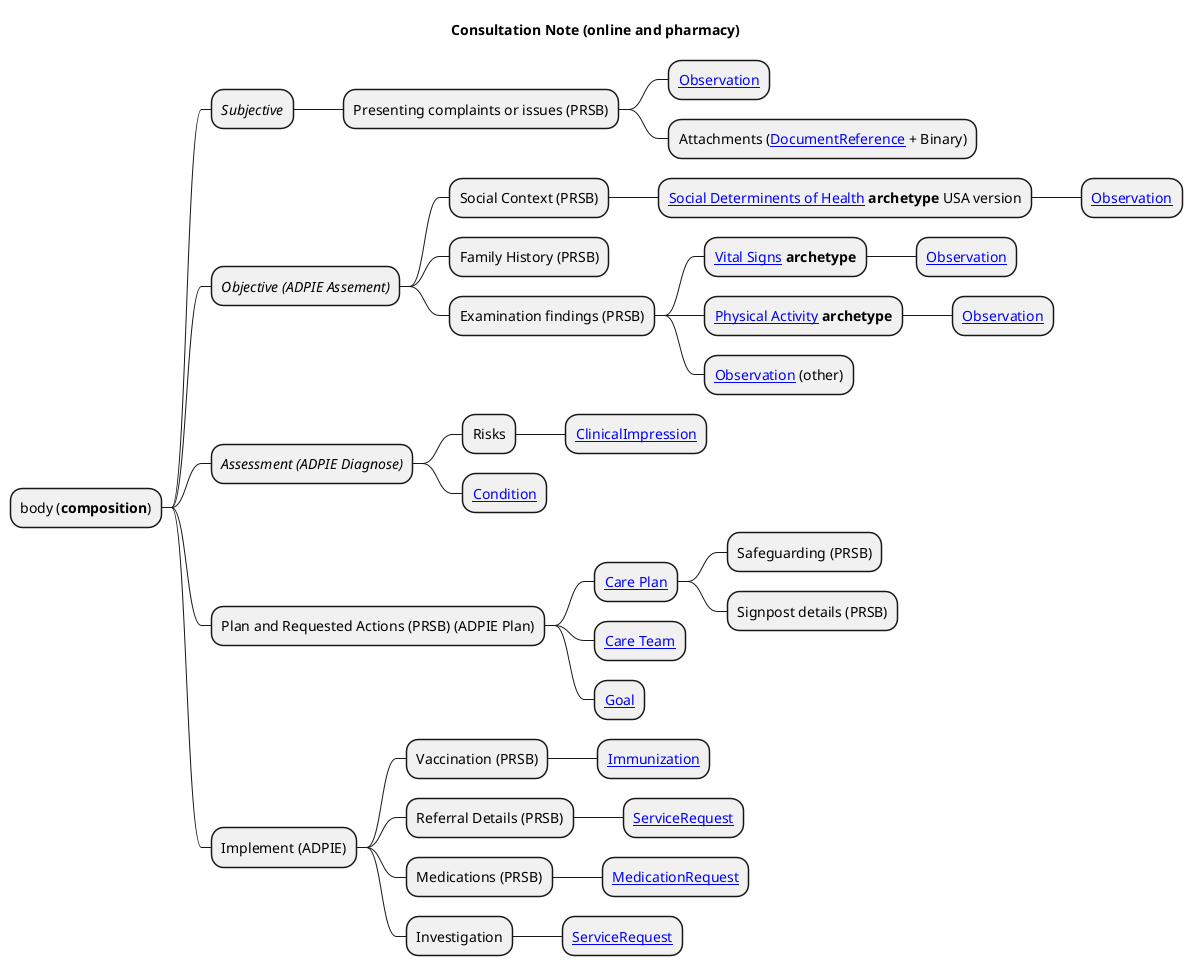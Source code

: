 @startmindmap

title "Consultation Note (online and pharmacy)"

* body (**composition**)
** <i>Subjective</i>
*** Presenting complaints or issues (PRSB)
**** [[StructureDefinition-Observation.html Observation]]
**** Attachments ([[StructureDefinition-DocumentReference.html DocumentReference]] + Binary)
** <i>Objective (ADPIE Assement)</i>
*** Social Context (PRSB)
**** [[https://build.fhir.org/ig/HL7/fhir-sdoh-clinicalcare/ Social Determinents of Health]] <b>archetype</b> USA version
***** [[StructureDefinition-Observation.html Observation]]
*** Family History (PRSB)
*** Examination findings (PRSB)
**** [[assessments-and-observations.html#vital-signs Vital Signs]] <b>archetype</b>
***** [[StructureDefinition-Observation.html Observation]]
**** [[assessments-and-observations.html#daily-physical-activity Physical Activity]] <b>archetype</b>
***** [[StructureDefinition-Observation.html Observation]]
**** [[StructureDefinition-Observation.html Observation]] (other)
** <i>Assessment (ADPIE Diagnose)</i>
*** Risks
**** [[StructureDefinition-ClinicalImpression.html ClinicalImpression]]
*** [[StructureDefinition-Condition.html Condition]]
** Plan and Requested Actions (PRSB) (ADPIE Plan)
*** [[StructureDefinition-CarePlan.html Care Plan]]
**** Safeguarding (PRSB)
**** Signpost details (PRSB)
*** [[StructureDefinition-CareTeam.html Care Team]]
*** [[StructureDefinition-Goal.html Goal]]
** Implement (ADPIE)
*** Vaccination (PRSB)
**** [[StructureDefinition-Immunization.html Immunization]]
*** Referral Details (PRSB)
**** [[StructureDefinition-ServiceRequest.html ServiceRequest]]
*** Medications (PRSB)
**** [[StructureDefinition-MedicationRequest.html MedicationRequest]]
*** Investigation
**** [[StructureDefinition-ServiceRequest.html ServiceRequest]]

@endmindmap

